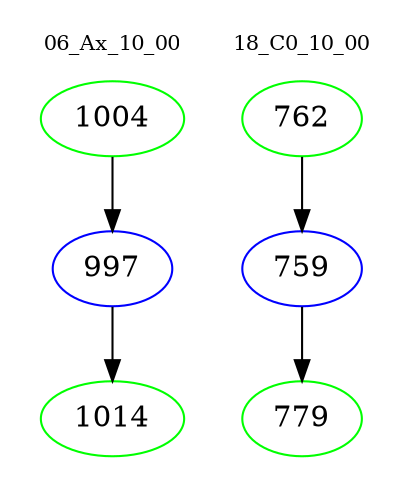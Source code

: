 digraph{
subgraph cluster_0 {
color = white
label = "06_Ax_10_00";
fontsize=10;
T0_1004 [label="1004", color="green"]
T0_1004 -> T0_997 [color="black"]
T0_997 [label="997", color="blue"]
T0_997 -> T0_1014 [color="black"]
T0_1014 [label="1014", color="green"]
}
subgraph cluster_1 {
color = white
label = "18_C0_10_00";
fontsize=10;
T1_762 [label="762", color="green"]
T1_762 -> T1_759 [color="black"]
T1_759 [label="759", color="blue"]
T1_759 -> T1_779 [color="black"]
T1_779 [label="779", color="green"]
}
}
